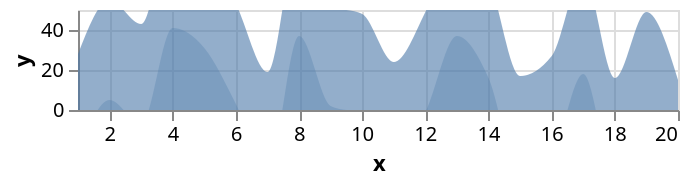 {
  "$schema": "https://vega.github.io/schema/vega-lite/v5.json",
  "description": "Horizon Graph with 2 layers. (See https://idl.cs.washington.edu/papers/horizon/ for more details on Horizon Graphs.)",
  "width": 300,
  "height": 50,
  "data": {
    "values": [
      {"x": 1, "y": 28},
      {"x": 2, "y": 55},
      {"x": 3, "y": 43},
      {"x": 4, "y": 91},
      {"x": 5, "y": 81},
      {"x": 6, "y": 53},
      {"x": 7, "y": 19},
      {"x": 8, "y": 87},
      {"x": 9, "y": 52},
      {"x": 10, "y": 48},
      {"x": 11, "y": 24},
      {"x": 12, "y": 49},
      {"x": 13, "y": 87},
      {"x": 14, "y": 66},
      {"x": 15, "y": 17},
      {"x": 16, "y": 27},
      {"x": 17, "y": 68},
      {"x": 18, "y": 16},
      {"x": 19, "y": 49},
      {"x": 20, "y": 15}
    ]
  },
  "layer": [
    {
      "mark": {
        "type": "area",
        "clip": true,
        "orient": "vertical",
        "opacity": 0.6
      },
      "encoding": {
        "x": {
          "field": "x",
          "type": "quantitative",
          "scale": {"zero": false, "nice": false}
        },
        "y": {
          "field": "y",
          "type": "quantitative",
          "scale": {"domain": [0, 50]},
          "axis": {"title": "y"}
        }
      }
    },
    {
      "mark": {"type": "area", "clip": true, "orient": "vertical"},
      "encoding": {
        "x": {
          "field": "x",
          "type": "quantitative",
          "scale": {"zero": false, "nice": false}
        },
        "y": {
          "field": "ny",
          "type": "quantitative",
          "scale": {"domain": [0, 50]},
          "axis": {"title": "y"}
        },
        "opacity": {"value": 0.3}
      },
      "transform": [{"calculate": "datum.y - 50", "as": "ny"}]
    }
  ],
  "config": {"area": {"interpolate": "monotone"}}
}

